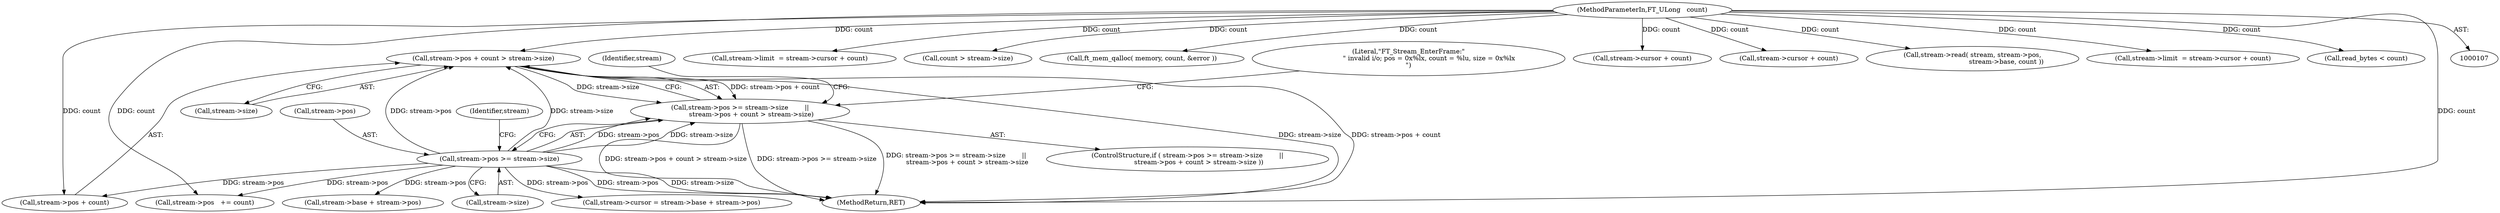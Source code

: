 digraph "1_savannah_45a3c76b547511fa9d97aca34b150a0663257375@del" {
"1000229" [label="(Call,stream->pos + count > stream->size)"];
"1000222" [label="(Call,stream->pos >= stream->size)"];
"1000109" [label="(MethodParameterIn,FT_ULong   count)"];
"1000221" [label="(Call,stream->pos >= stream->size        ||\n           stream->pos + count > stream->size)"];
"1000255" [label="(Call,stream->cursor = stream->base + stream->pos)"];
"1000220" [label="(ControlStructure,if ( stream->pos >= stream->size        ||\n           stream->pos + count > stream->size ))"];
"1000204" [label="(Call,stream->limit  = stream->cursor + count)"];
"1000275" [label="(Call,stream->pos   += count)"];
"1000136" [label="(Call,count > stream->size)"];
"1000109" [label="(MethodParameterIn,FT_ULong   count)"];
"1000160" [label="(Call,ft_mem_qalloc( memory, count, &error ))"];
"1000232" [label="(Identifier,stream)"];
"1000257" [label="(Identifier,stream)"];
"1000222" [label="(Call,stream->pos >= stream->size)"];
"1000283" [label="(MethodReturn,RET)"];
"1000208" [label="(Call,stream->cursor + count)"];
"1000270" [label="(Call,stream->cursor + count)"];
"1000241" [label="(Literal,\"FT_Stream_EnterFrame:\"\n                    \" invalid i/o; pos = 0x%lx, count = %lu, size = 0x%lx\n\")"];
"1000223" [label="(Call,stream->pos)"];
"1000170" [label="(Call,stream->read( stream, stream->pos,\n                                 stream->base, count ))"];
"1000229" [label="(Call,stream->pos + count > stream->size)"];
"1000259" [label="(Call,stream->base + stream->pos)"];
"1000266" [label="(Call,stream->limit  = stream->cursor + count)"];
"1000235" [label="(Call,stream->size)"];
"1000226" [label="(Call,stream->size)"];
"1000221" [label="(Call,stream->pos >= stream->size        ||\n           stream->pos + count > stream->size)"];
"1000180" [label="(Call,read_bytes < count)"];
"1000230" [label="(Call,stream->pos + count)"];
"1000229" -> "1000221"  [label="AST: "];
"1000229" -> "1000235"  [label="CFG: "];
"1000230" -> "1000229"  [label="AST: "];
"1000235" -> "1000229"  [label="AST: "];
"1000221" -> "1000229"  [label="CFG: "];
"1000229" -> "1000283"  [label="DDG: stream->size"];
"1000229" -> "1000283"  [label="DDG: stream->pos + count"];
"1000229" -> "1000221"  [label="DDG: stream->pos + count"];
"1000229" -> "1000221"  [label="DDG: stream->size"];
"1000222" -> "1000229"  [label="DDG: stream->pos"];
"1000222" -> "1000229"  [label="DDG: stream->size"];
"1000109" -> "1000229"  [label="DDG: count"];
"1000222" -> "1000221"  [label="AST: "];
"1000222" -> "1000226"  [label="CFG: "];
"1000223" -> "1000222"  [label="AST: "];
"1000226" -> "1000222"  [label="AST: "];
"1000232" -> "1000222"  [label="CFG: "];
"1000221" -> "1000222"  [label="CFG: "];
"1000222" -> "1000283"  [label="DDG: stream->size"];
"1000222" -> "1000283"  [label="DDG: stream->pos"];
"1000222" -> "1000221"  [label="DDG: stream->pos"];
"1000222" -> "1000221"  [label="DDG: stream->size"];
"1000222" -> "1000230"  [label="DDG: stream->pos"];
"1000222" -> "1000255"  [label="DDG: stream->pos"];
"1000222" -> "1000259"  [label="DDG: stream->pos"];
"1000222" -> "1000275"  [label="DDG: stream->pos"];
"1000109" -> "1000107"  [label="AST: "];
"1000109" -> "1000283"  [label="DDG: count"];
"1000109" -> "1000136"  [label="DDG: count"];
"1000109" -> "1000160"  [label="DDG: count"];
"1000109" -> "1000170"  [label="DDG: count"];
"1000109" -> "1000180"  [label="DDG: count"];
"1000109" -> "1000204"  [label="DDG: count"];
"1000109" -> "1000208"  [label="DDG: count"];
"1000109" -> "1000230"  [label="DDG: count"];
"1000109" -> "1000266"  [label="DDG: count"];
"1000109" -> "1000270"  [label="DDG: count"];
"1000109" -> "1000275"  [label="DDG: count"];
"1000221" -> "1000220"  [label="AST: "];
"1000241" -> "1000221"  [label="CFG: "];
"1000257" -> "1000221"  [label="CFG: "];
"1000221" -> "1000283"  [label="DDG: stream->pos >= stream->size        ||\n           stream->pos + count > stream->size"];
"1000221" -> "1000283"  [label="DDG: stream->pos + count > stream->size"];
"1000221" -> "1000283"  [label="DDG: stream->pos >= stream->size"];
}
